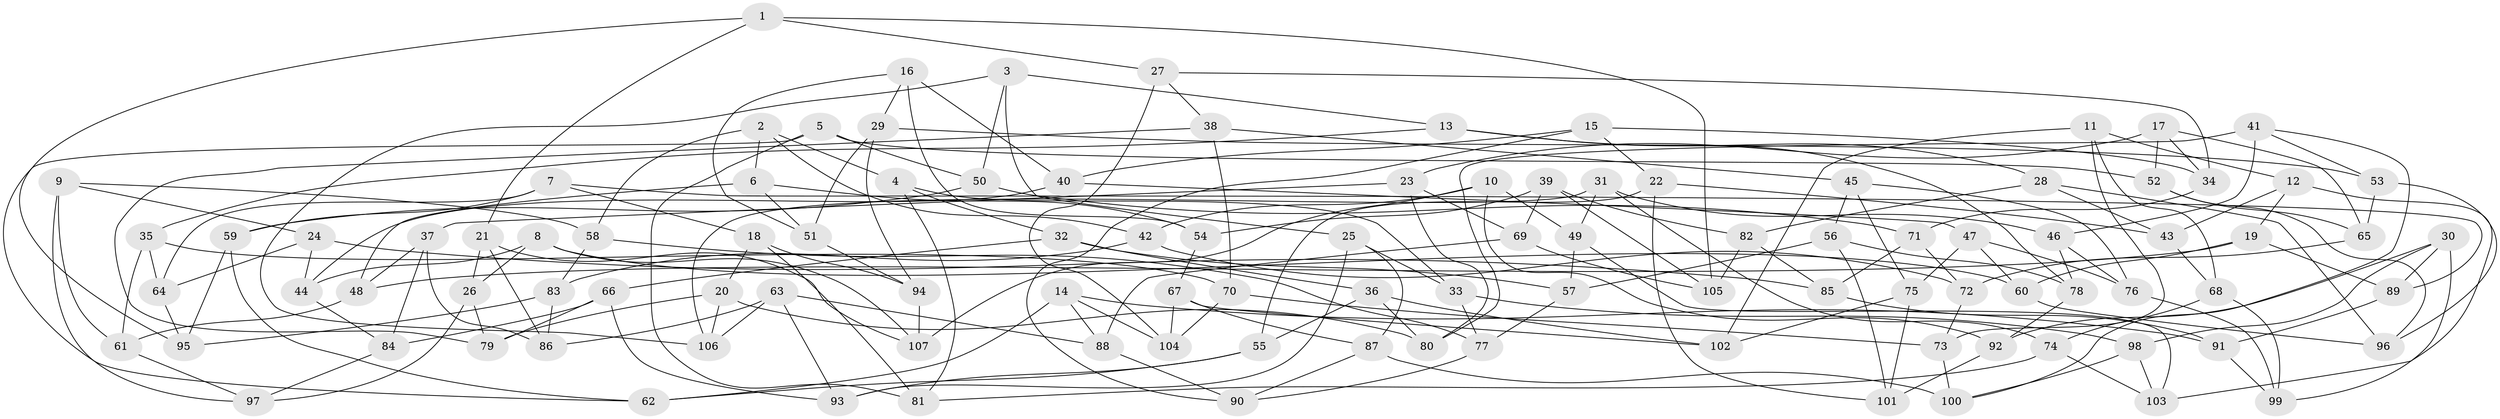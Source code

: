 // Generated by graph-tools (version 1.1) at 2025/58/03/09/25 04:58:00]
// undirected, 107 vertices, 214 edges
graph export_dot {
graph [start="1"]
  node [color=gray90,style=filled];
  1;
  2;
  3;
  4;
  5;
  6;
  7;
  8;
  9;
  10;
  11;
  12;
  13;
  14;
  15;
  16;
  17;
  18;
  19;
  20;
  21;
  22;
  23;
  24;
  25;
  26;
  27;
  28;
  29;
  30;
  31;
  32;
  33;
  34;
  35;
  36;
  37;
  38;
  39;
  40;
  41;
  42;
  43;
  44;
  45;
  46;
  47;
  48;
  49;
  50;
  51;
  52;
  53;
  54;
  55;
  56;
  57;
  58;
  59;
  60;
  61;
  62;
  63;
  64;
  65;
  66;
  67;
  68;
  69;
  70;
  71;
  72;
  73;
  74;
  75;
  76;
  77;
  78;
  79;
  80;
  81;
  82;
  83;
  84;
  85;
  86;
  87;
  88;
  89;
  90;
  91;
  92;
  93;
  94;
  95;
  96;
  97;
  98;
  99;
  100;
  101;
  102;
  103;
  104;
  105;
  106;
  107;
  1 -- 95;
  1 -- 27;
  1 -- 105;
  1 -- 21;
  2 -- 4;
  2 -- 42;
  2 -- 6;
  2 -- 58;
  3 -- 106;
  3 -- 50;
  3 -- 25;
  3 -- 13;
  4 -- 33;
  4 -- 81;
  4 -- 32;
  5 -- 81;
  5 -- 50;
  5 -- 52;
  5 -- 62;
  6 -- 48;
  6 -- 54;
  6 -- 51;
  7 -- 89;
  7 -- 59;
  7 -- 64;
  7 -- 18;
  8 -- 44;
  8 -- 107;
  8 -- 26;
  8 -- 60;
  9 -- 58;
  9 -- 97;
  9 -- 24;
  9 -- 61;
  10 -- 92;
  10 -- 107;
  10 -- 49;
  10 -- 42;
  11 -- 73;
  11 -- 68;
  11 -- 102;
  11 -- 12;
  12 -- 103;
  12 -- 43;
  12 -- 19;
  13 -- 35;
  13 -- 28;
  13 -- 78;
  14 -- 91;
  14 -- 104;
  14 -- 62;
  14 -- 88;
  15 -- 40;
  15 -- 90;
  15 -- 34;
  15 -- 22;
  16 -- 54;
  16 -- 40;
  16 -- 51;
  16 -- 29;
  17 -- 34;
  17 -- 52;
  17 -- 65;
  17 -- 23;
  18 -- 20;
  18 -- 94;
  18 -- 81;
  19 -- 48;
  19 -- 60;
  19 -- 89;
  20 -- 80;
  20 -- 106;
  20 -- 79;
  21 -- 26;
  21 -- 86;
  21 -- 107;
  22 -- 101;
  22 -- 55;
  22 -- 43;
  23 -- 69;
  23 -- 37;
  23 -- 80;
  24 -- 64;
  24 -- 85;
  24 -- 44;
  25 -- 93;
  25 -- 87;
  25 -- 33;
  26 -- 79;
  26 -- 97;
  27 -- 104;
  27 -- 38;
  27 -- 34;
  28 -- 43;
  28 -- 82;
  28 -- 96;
  29 -- 53;
  29 -- 94;
  29 -- 51;
  30 -- 92;
  30 -- 98;
  30 -- 99;
  30 -- 89;
  31 -- 106;
  31 -- 46;
  31 -- 74;
  31 -- 49;
  32 -- 36;
  32 -- 57;
  32 -- 66;
  33 -- 77;
  33 -- 98;
  34 -- 71;
  35 -- 70;
  35 -- 61;
  35 -- 64;
  36 -- 55;
  36 -- 80;
  36 -- 102;
  37 -- 48;
  37 -- 86;
  37 -- 84;
  38 -- 70;
  38 -- 45;
  38 -- 79;
  39 -- 105;
  39 -- 69;
  39 -- 82;
  39 -- 54;
  40 -- 44;
  40 -- 47;
  41 -- 53;
  41 -- 46;
  41 -- 80;
  41 -- 100;
  42 -- 72;
  42 -- 83;
  43 -- 68;
  44 -- 84;
  45 -- 76;
  45 -- 75;
  45 -- 56;
  46 -- 78;
  46 -- 76;
  47 -- 76;
  47 -- 75;
  47 -- 60;
  48 -- 61;
  49 -- 103;
  49 -- 57;
  50 -- 71;
  50 -- 59;
  51 -- 94;
  52 -- 65;
  52 -- 96;
  53 -- 96;
  53 -- 65;
  54 -- 67;
  55 -- 93;
  55 -- 62;
  56 -- 78;
  56 -- 57;
  56 -- 101;
  57 -- 77;
  58 -- 83;
  58 -- 77;
  59 -- 62;
  59 -- 95;
  60 -- 96;
  61 -- 97;
  63 -- 86;
  63 -- 93;
  63 -- 106;
  63 -- 88;
  64 -- 95;
  65 -- 72;
  66 -- 93;
  66 -- 79;
  66 -- 84;
  67 -- 87;
  67 -- 102;
  67 -- 104;
  68 -- 99;
  68 -- 74;
  69 -- 88;
  69 -- 105;
  70 -- 104;
  70 -- 73;
  71 -- 72;
  71 -- 85;
  72 -- 73;
  73 -- 100;
  74 -- 81;
  74 -- 103;
  75 -- 101;
  75 -- 102;
  76 -- 99;
  77 -- 90;
  78 -- 92;
  82 -- 105;
  82 -- 85;
  83 -- 95;
  83 -- 86;
  84 -- 97;
  85 -- 91;
  87 -- 100;
  87 -- 90;
  88 -- 90;
  89 -- 91;
  91 -- 99;
  92 -- 101;
  94 -- 107;
  98 -- 103;
  98 -- 100;
}
